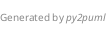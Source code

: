 @startuml otaf.constants
!pragma useIntermediatePackages false

footer Generated by //py2puml//
@enduml

